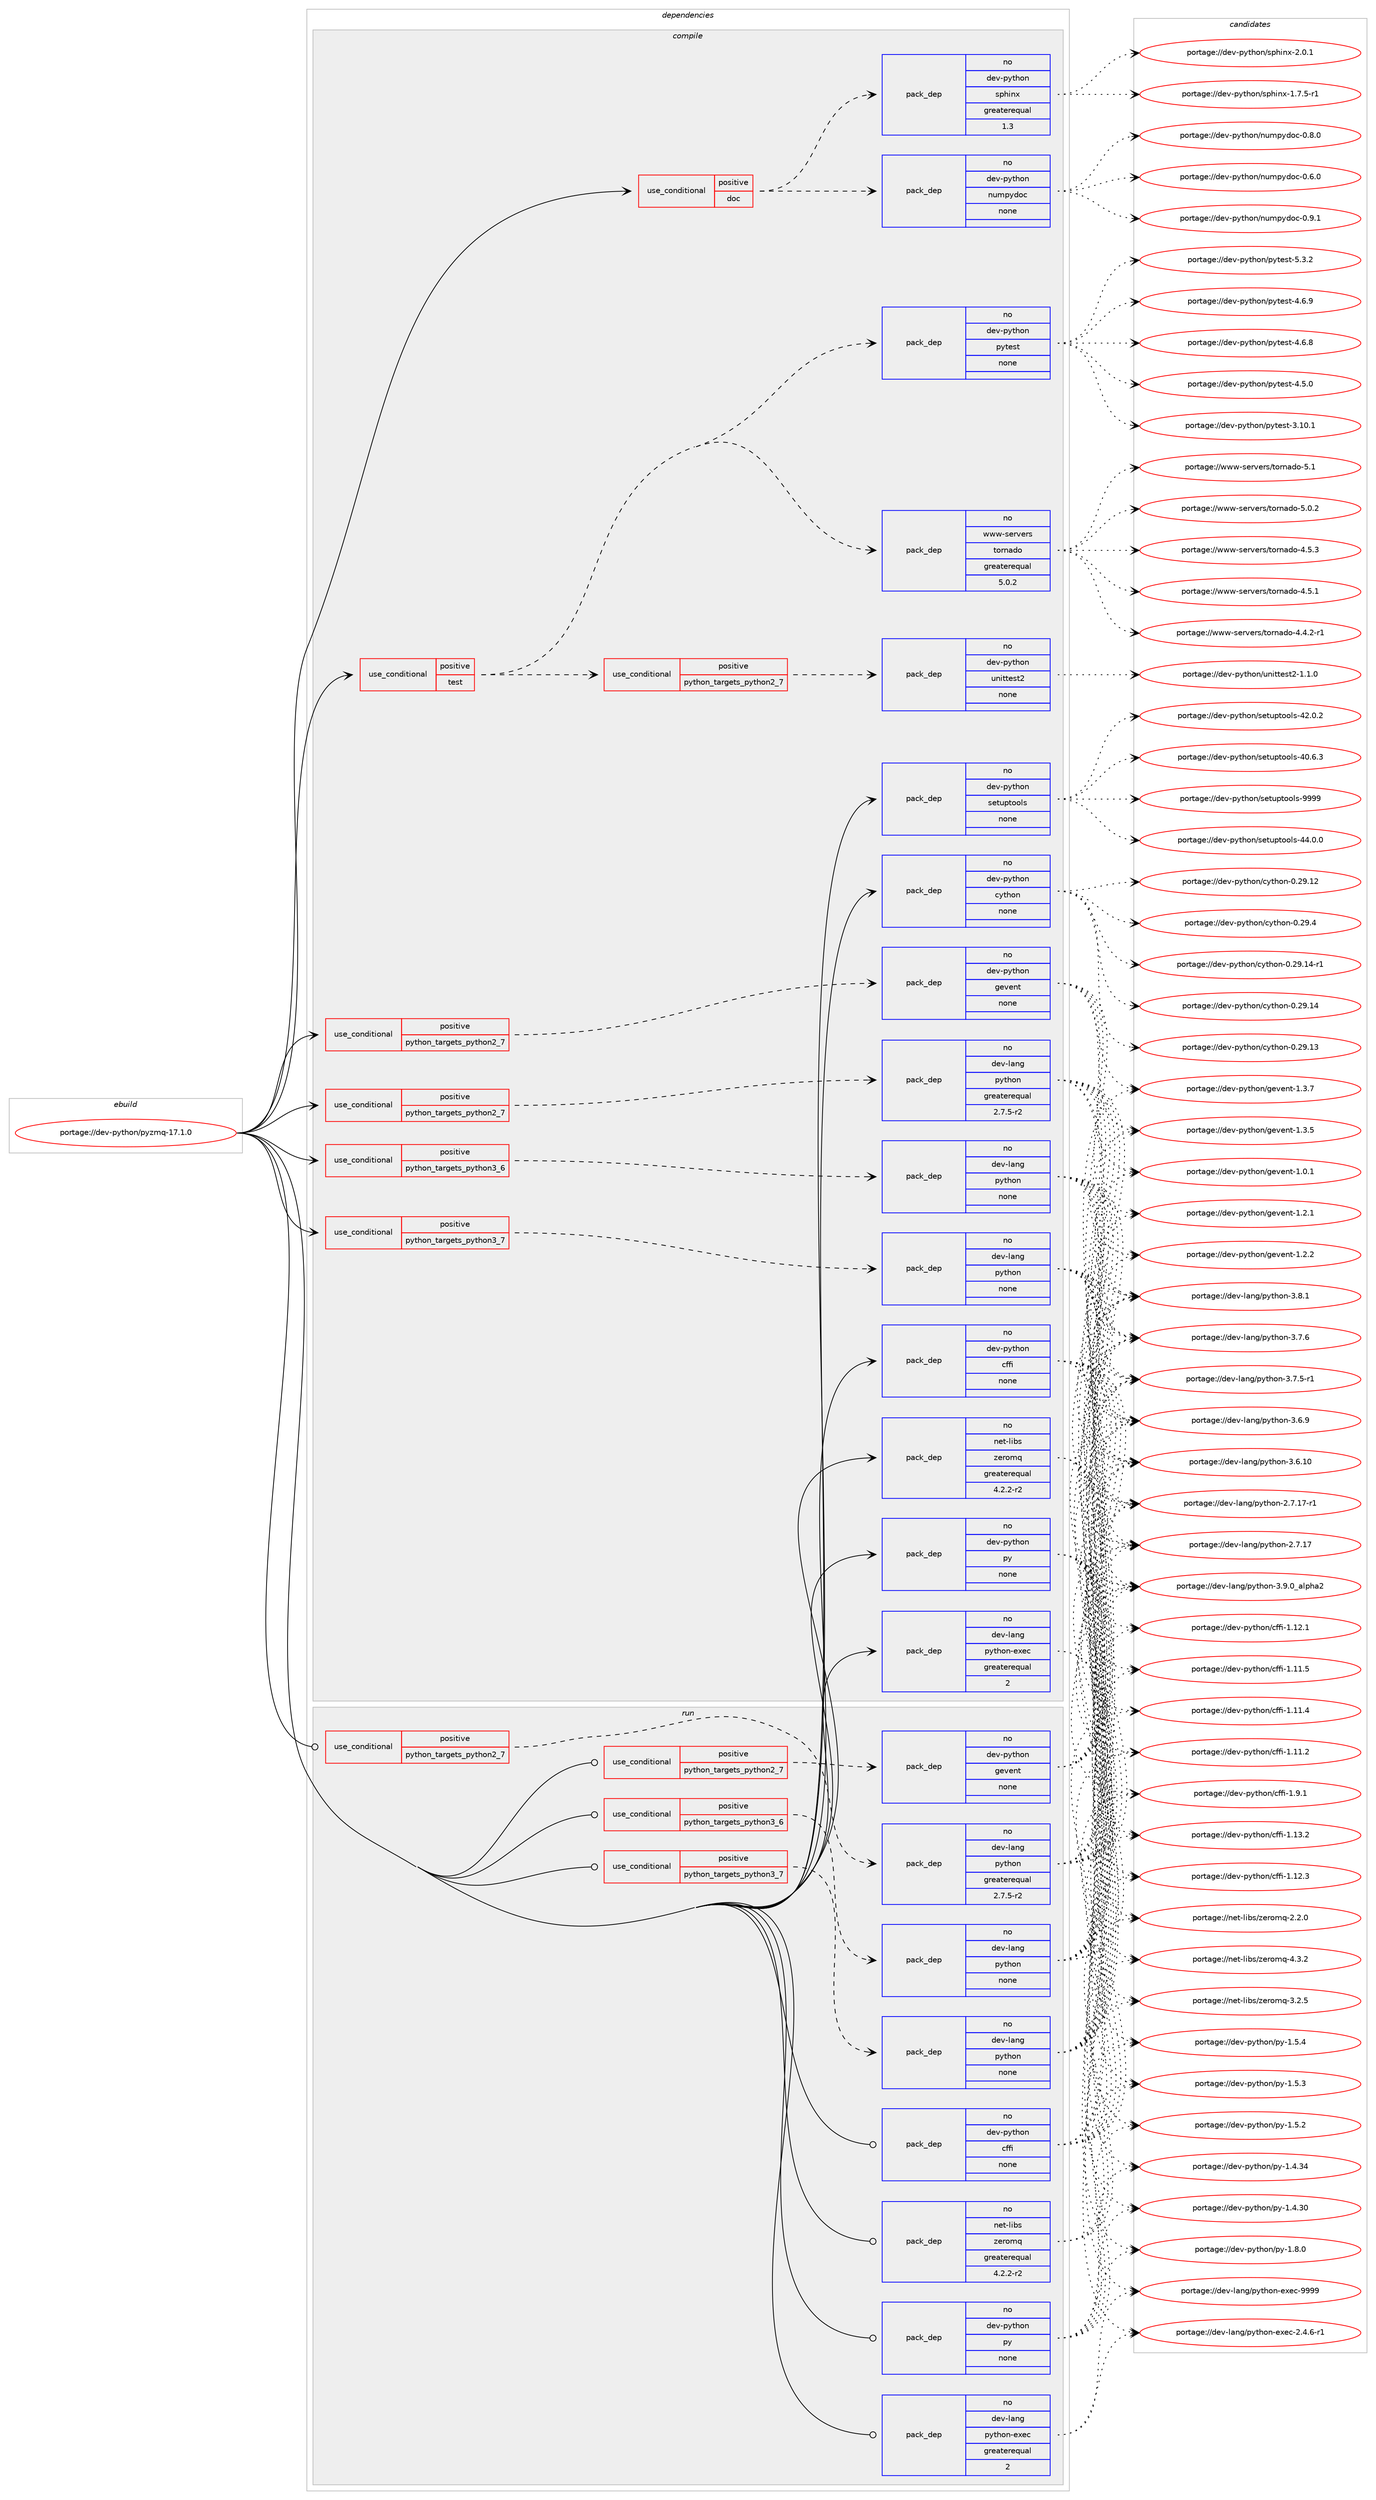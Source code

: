 digraph prolog {

# *************
# Graph options
# *************

newrank=true;
concentrate=true;
compound=true;
graph [rankdir=LR,fontname=Helvetica,fontsize=10,ranksep=1.5];#, ranksep=2.5, nodesep=0.2];
edge  [arrowhead=vee];
node  [fontname=Helvetica,fontsize=10];

# **********
# The ebuild
# **********

subgraph cluster_leftcol {
color=gray;
label=<<i>ebuild</i>>;
id [label="portage://dev-python/pyzmq-17.1.0", color=red, width=4, href="../dev-python/pyzmq-17.1.0.svg"];
}

# ****************
# The dependencies
# ****************

subgraph cluster_midcol {
color=gray;
label=<<i>dependencies</i>>;
subgraph cluster_compile {
fillcolor="#eeeeee";
style=filled;
label=<<i>compile</i>>;
subgraph cond107102 {
dependency429443 [label=<<TABLE BORDER="0" CELLBORDER="1" CELLSPACING="0" CELLPADDING="4"><TR><TD ROWSPAN="3" CELLPADDING="10">use_conditional</TD></TR><TR><TD>positive</TD></TR><TR><TD>doc</TD></TR></TABLE>>, shape=none, color=red];
subgraph pack317440 {
dependency429444 [label=<<TABLE BORDER="0" CELLBORDER="1" CELLSPACING="0" CELLPADDING="4" WIDTH="220"><TR><TD ROWSPAN="6" CELLPADDING="30">pack_dep</TD></TR><TR><TD WIDTH="110">no</TD></TR><TR><TD>dev-python</TD></TR><TR><TD>sphinx</TD></TR><TR><TD>greaterequal</TD></TR><TR><TD>1.3</TD></TR></TABLE>>, shape=none, color=blue];
}
dependency429443:e -> dependency429444:w [weight=20,style="dashed",arrowhead="vee"];
subgraph pack317441 {
dependency429445 [label=<<TABLE BORDER="0" CELLBORDER="1" CELLSPACING="0" CELLPADDING="4" WIDTH="220"><TR><TD ROWSPAN="6" CELLPADDING="30">pack_dep</TD></TR><TR><TD WIDTH="110">no</TD></TR><TR><TD>dev-python</TD></TR><TR><TD>numpydoc</TD></TR><TR><TD>none</TD></TR><TR><TD></TD></TR></TABLE>>, shape=none, color=blue];
}
dependency429443:e -> dependency429445:w [weight=20,style="dashed",arrowhead="vee"];
}
id:e -> dependency429443:w [weight=20,style="solid",arrowhead="vee"];
subgraph cond107103 {
dependency429446 [label=<<TABLE BORDER="0" CELLBORDER="1" CELLSPACING="0" CELLPADDING="4"><TR><TD ROWSPAN="3" CELLPADDING="10">use_conditional</TD></TR><TR><TD>positive</TD></TR><TR><TD>python_targets_python2_7</TD></TR></TABLE>>, shape=none, color=red];
subgraph pack317442 {
dependency429447 [label=<<TABLE BORDER="0" CELLBORDER="1" CELLSPACING="0" CELLPADDING="4" WIDTH="220"><TR><TD ROWSPAN="6" CELLPADDING="30">pack_dep</TD></TR><TR><TD WIDTH="110">no</TD></TR><TR><TD>dev-lang</TD></TR><TR><TD>python</TD></TR><TR><TD>greaterequal</TD></TR><TR><TD>2.7.5-r2</TD></TR></TABLE>>, shape=none, color=blue];
}
dependency429446:e -> dependency429447:w [weight=20,style="dashed",arrowhead="vee"];
}
id:e -> dependency429446:w [weight=20,style="solid",arrowhead="vee"];
subgraph cond107104 {
dependency429448 [label=<<TABLE BORDER="0" CELLBORDER="1" CELLSPACING="0" CELLPADDING="4"><TR><TD ROWSPAN="3" CELLPADDING="10">use_conditional</TD></TR><TR><TD>positive</TD></TR><TR><TD>python_targets_python2_7</TD></TR></TABLE>>, shape=none, color=red];
subgraph pack317443 {
dependency429449 [label=<<TABLE BORDER="0" CELLBORDER="1" CELLSPACING="0" CELLPADDING="4" WIDTH="220"><TR><TD ROWSPAN="6" CELLPADDING="30">pack_dep</TD></TR><TR><TD WIDTH="110">no</TD></TR><TR><TD>dev-python</TD></TR><TR><TD>gevent</TD></TR><TR><TD>none</TD></TR><TR><TD></TD></TR></TABLE>>, shape=none, color=blue];
}
dependency429448:e -> dependency429449:w [weight=20,style="dashed",arrowhead="vee"];
}
id:e -> dependency429448:w [weight=20,style="solid",arrowhead="vee"];
subgraph cond107105 {
dependency429450 [label=<<TABLE BORDER="0" CELLBORDER="1" CELLSPACING="0" CELLPADDING="4"><TR><TD ROWSPAN="3" CELLPADDING="10">use_conditional</TD></TR><TR><TD>positive</TD></TR><TR><TD>python_targets_python3_6</TD></TR></TABLE>>, shape=none, color=red];
subgraph pack317444 {
dependency429451 [label=<<TABLE BORDER="0" CELLBORDER="1" CELLSPACING="0" CELLPADDING="4" WIDTH="220"><TR><TD ROWSPAN="6" CELLPADDING="30">pack_dep</TD></TR><TR><TD WIDTH="110">no</TD></TR><TR><TD>dev-lang</TD></TR><TR><TD>python</TD></TR><TR><TD>none</TD></TR><TR><TD></TD></TR></TABLE>>, shape=none, color=blue];
}
dependency429450:e -> dependency429451:w [weight=20,style="dashed",arrowhead="vee"];
}
id:e -> dependency429450:w [weight=20,style="solid",arrowhead="vee"];
subgraph cond107106 {
dependency429452 [label=<<TABLE BORDER="0" CELLBORDER="1" CELLSPACING="0" CELLPADDING="4"><TR><TD ROWSPAN="3" CELLPADDING="10">use_conditional</TD></TR><TR><TD>positive</TD></TR><TR><TD>python_targets_python3_7</TD></TR></TABLE>>, shape=none, color=red];
subgraph pack317445 {
dependency429453 [label=<<TABLE BORDER="0" CELLBORDER="1" CELLSPACING="0" CELLPADDING="4" WIDTH="220"><TR><TD ROWSPAN="6" CELLPADDING="30">pack_dep</TD></TR><TR><TD WIDTH="110">no</TD></TR><TR><TD>dev-lang</TD></TR><TR><TD>python</TD></TR><TR><TD>none</TD></TR><TR><TD></TD></TR></TABLE>>, shape=none, color=blue];
}
dependency429452:e -> dependency429453:w [weight=20,style="dashed",arrowhead="vee"];
}
id:e -> dependency429452:w [weight=20,style="solid",arrowhead="vee"];
subgraph cond107107 {
dependency429454 [label=<<TABLE BORDER="0" CELLBORDER="1" CELLSPACING="0" CELLPADDING="4"><TR><TD ROWSPAN="3" CELLPADDING="10">use_conditional</TD></TR><TR><TD>positive</TD></TR><TR><TD>test</TD></TR></TABLE>>, shape=none, color=red];
subgraph pack317446 {
dependency429455 [label=<<TABLE BORDER="0" CELLBORDER="1" CELLSPACING="0" CELLPADDING="4" WIDTH="220"><TR><TD ROWSPAN="6" CELLPADDING="30">pack_dep</TD></TR><TR><TD WIDTH="110">no</TD></TR><TR><TD>dev-python</TD></TR><TR><TD>pytest</TD></TR><TR><TD>none</TD></TR><TR><TD></TD></TR></TABLE>>, shape=none, color=blue];
}
dependency429454:e -> dependency429455:w [weight=20,style="dashed",arrowhead="vee"];
subgraph cond107108 {
dependency429456 [label=<<TABLE BORDER="0" CELLBORDER="1" CELLSPACING="0" CELLPADDING="4"><TR><TD ROWSPAN="3" CELLPADDING="10">use_conditional</TD></TR><TR><TD>positive</TD></TR><TR><TD>python_targets_python2_7</TD></TR></TABLE>>, shape=none, color=red];
subgraph pack317447 {
dependency429457 [label=<<TABLE BORDER="0" CELLBORDER="1" CELLSPACING="0" CELLPADDING="4" WIDTH="220"><TR><TD ROWSPAN="6" CELLPADDING="30">pack_dep</TD></TR><TR><TD WIDTH="110">no</TD></TR><TR><TD>dev-python</TD></TR><TR><TD>unittest2</TD></TR><TR><TD>none</TD></TR><TR><TD></TD></TR></TABLE>>, shape=none, color=blue];
}
dependency429456:e -> dependency429457:w [weight=20,style="dashed",arrowhead="vee"];
}
dependency429454:e -> dependency429456:w [weight=20,style="dashed",arrowhead="vee"];
subgraph pack317448 {
dependency429458 [label=<<TABLE BORDER="0" CELLBORDER="1" CELLSPACING="0" CELLPADDING="4" WIDTH="220"><TR><TD ROWSPAN="6" CELLPADDING="30">pack_dep</TD></TR><TR><TD WIDTH="110">no</TD></TR><TR><TD>www-servers</TD></TR><TR><TD>tornado</TD></TR><TR><TD>greaterequal</TD></TR><TR><TD>5.0.2</TD></TR></TABLE>>, shape=none, color=blue];
}
dependency429454:e -> dependency429458:w [weight=20,style="dashed",arrowhead="vee"];
}
id:e -> dependency429454:w [weight=20,style="solid",arrowhead="vee"];
subgraph pack317449 {
dependency429459 [label=<<TABLE BORDER="0" CELLBORDER="1" CELLSPACING="0" CELLPADDING="4" WIDTH="220"><TR><TD ROWSPAN="6" CELLPADDING="30">pack_dep</TD></TR><TR><TD WIDTH="110">no</TD></TR><TR><TD>dev-lang</TD></TR><TR><TD>python-exec</TD></TR><TR><TD>greaterequal</TD></TR><TR><TD>2</TD></TR></TABLE>>, shape=none, color=blue];
}
id:e -> dependency429459:w [weight=20,style="solid",arrowhead="vee"];
subgraph pack317450 {
dependency429460 [label=<<TABLE BORDER="0" CELLBORDER="1" CELLSPACING="0" CELLPADDING="4" WIDTH="220"><TR><TD ROWSPAN="6" CELLPADDING="30">pack_dep</TD></TR><TR><TD WIDTH="110">no</TD></TR><TR><TD>dev-python</TD></TR><TR><TD>cffi</TD></TR><TR><TD>none</TD></TR><TR><TD></TD></TR></TABLE>>, shape=none, color=blue];
}
id:e -> dependency429460:w [weight=20,style="solid",arrowhead="vee"];
subgraph pack317451 {
dependency429461 [label=<<TABLE BORDER="0" CELLBORDER="1" CELLSPACING="0" CELLPADDING="4" WIDTH="220"><TR><TD ROWSPAN="6" CELLPADDING="30">pack_dep</TD></TR><TR><TD WIDTH="110">no</TD></TR><TR><TD>dev-python</TD></TR><TR><TD>cython</TD></TR><TR><TD>none</TD></TR><TR><TD></TD></TR></TABLE>>, shape=none, color=blue];
}
id:e -> dependency429461:w [weight=20,style="solid",arrowhead="vee"];
subgraph pack317452 {
dependency429462 [label=<<TABLE BORDER="0" CELLBORDER="1" CELLSPACING="0" CELLPADDING="4" WIDTH="220"><TR><TD ROWSPAN="6" CELLPADDING="30">pack_dep</TD></TR><TR><TD WIDTH="110">no</TD></TR><TR><TD>dev-python</TD></TR><TR><TD>py</TD></TR><TR><TD>none</TD></TR><TR><TD></TD></TR></TABLE>>, shape=none, color=blue];
}
id:e -> dependency429462:w [weight=20,style="solid",arrowhead="vee"];
subgraph pack317453 {
dependency429463 [label=<<TABLE BORDER="0" CELLBORDER="1" CELLSPACING="0" CELLPADDING="4" WIDTH="220"><TR><TD ROWSPAN="6" CELLPADDING="30">pack_dep</TD></TR><TR><TD WIDTH="110">no</TD></TR><TR><TD>dev-python</TD></TR><TR><TD>setuptools</TD></TR><TR><TD>none</TD></TR><TR><TD></TD></TR></TABLE>>, shape=none, color=blue];
}
id:e -> dependency429463:w [weight=20,style="solid",arrowhead="vee"];
subgraph pack317454 {
dependency429464 [label=<<TABLE BORDER="0" CELLBORDER="1" CELLSPACING="0" CELLPADDING="4" WIDTH="220"><TR><TD ROWSPAN="6" CELLPADDING="30">pack_dep</TD></TR><TR><TD WIDTH="110">no</TD></TR><TR><TD>net-libs</TD></TR><TR><TD>zeromq</TD></TR><TR><TD>greaterequal</TD></TR><TR><TD>4.2.2-r2</TD></TR></TABLE>>, shape=none, color=blue];
}
id:e -> dependency429464:w [weight=20,style="solid",arrowhead="vee"];
}
subgraph cluster_compileandrun {
fillcolor="#eeeeee";
style=filled;
label=<<i>compile and run</i>>;
}
subgraph cluster_run {
fillcolor="#eeeeee";
style=filled;
label=<<i>run</i>>;
subgraph cond107109 {
dependency429465 [label=<<TABLE BORDER="0" CELLBORDER="1" CELLSPACING="0" CELLPADDING="4"><TR><TD ROWSPAN="3" CELLPADDING="10">use_conditional</TD></TR><TR><TD>positive</TD></TR><TR><TD>python_targets_python2_7</TD></TR></TABLE>>, shape=none, color=red];
subgraph pack317455 {
dependency429466 [label=<<TABLE BORDER="0" CELLBORDER="1" CELLSPACING="0" CELLPADDING="4" WIDTH="220"><TR><TD ROWSPAN="6" CELLPADDING="30">pack_dep</TD></TR><TR><TD WIDTH="110">no</TD></TR><TR><TD>dev-lang</TD></TR><TR><TD>python</TD></TR><TR><TD>greaterequal</TD></TR><TR><TD>2.7.5-r2</TD></TR></TABLE>>, shape=none, color=blue];
}
dependency429465:e -> dependency429466:w [weight=20,style="dashed",arrowhead="vee"];
}
id:e -> dependency429465:w [weight=20,style="solid",arrowhead="odot"];
subgraph cond107110 {
dependency429467 [label=<<TABLE BORDER="0" CELLBORDER="1" CELLSPACING="0" CELLPADDING="4"><TR><TD ROWSPAN="3" CELLPADDING="10">use_conditional</TD></TR><TR><TD>positive</TD></TR><TR><TD>python_targets_python2_7</TD></TR></TABLE>>, shape=none, color=red];
subgraph pack317456 {
dependency429468 [label=<<TABLE BORDER="0" CELLBORDER="1" CELLSPACING="0" CELLPADDING="4" WIDTH="220"><TR><TD ROWSPAN="6" CELLPADDING="30">pack_dep</TD></TR><TR><TD WIDTH="110">no</TD></TR><TR><TD>dev-python</TD></TR><TR><TD>gevent</TD></TR><TR><TD>none</TD></TR><TR><TD></TD></TR></TABLE>>, shape=none, color=blue];
}
dependency429467:e -> dependency429468:w [weight=20,style="dashed",arrowhead="vee"];
}
id:e -> dependency429467:w [weight=20,style="solid",arrowhead="odot"];
subgraph cond107111 {
dependency429469 [label=<<TABLE BORDER="0" CELLBORDER="1" CELLSPACING="0" CELLPADDING="4"><TR><TD ROWSPAN="3" CELLPADDING="10">use_conditional</TD></TR><TR><TD>positive</TD></TR><TR><TD>python_targets_python3_6</TD></TR></TABLE>>, shape=none, color=red];
subgraph pack317457 {
dependency429470 [label=<<TABLE BORDER="0" CELLBORDER="1" CELLSPACING="0" CELLPADDING="4" WIDTH="220"><TR><TD ROWSPAN="6" CELLPADDING="30">pack_dep</TD></TR><TR><TD WIDTH="110">no</TD></TR><TR><TD>dev-lang</TD></TR><TR><TD>python</TD></TR><TR><TD>none</TD></TR><TR><TD></TD></TR></TABLE>>, shape=none, color=blue];
}
dependency429469:e -> dependency429470:w [weight=20,style="dashed",arrowhead="vee"];
}
id:e -> dependency429469:w [weight=20,style="solid",arrowhead="odot"];
subgraph cond107112 {
dependency429471 [label=<<TABLE BORDER="0" CELLBORDER="1" CELLSPACING="0" CELLPADDING="4"><TR><TD ROWSPAN="3" CELLPADDING="10">use_conditional</TD></TR><TR><TD>positive</TD></TR><TR><TD>python_targets_python3_7</TD></TR></TABLE>>, shape=none, color=red];
subgraph pack317458 {
dependency429472 [label=<<TABLE BORDER="0" CELLBORDER="1" CELLSPACING="0" CELLPADDING="4" WIDTH="220"><TR><TD ROWSPAN="6" CELLPADDING="30">pack_dep</TD></TR><TR><TD WIDTH="110">no</TD></TR><TR><TD>dev-lang</TD></TR><TR><TD>python</TD></TR><TR><TD>none</TD></TR><TR><TD></TD></TR></TABLE>>, shape=none, color=blue];
}
dependency429471:e -> dependency429472:w [weight=20,style="dashed",arrowhead="vee"];
}
id:e -> dependency429471:w [weight=20,style="solid",arrowhead="odot"];
subgraph pack317459 {
dependency429473 [label=<<TABLE BORDER="0" CELLBORDER="1" CELLSPACING="0" CELLPADDING="4" WIDTH="220"><TR><TD ROWSPAN="6" CELLPADDING="30">pack_dep</TD></TR><TR><TD WIDTH="110">no</TD></TR><TR><TD>dev-lang</TD></TR><TR><TD>python-exec</TD></TR><TR><TD>greaterequal</TD></TR><TR><TD>2</TD></TR></TABLE>>, shape=none, color=blue];
}
id:e -> dependency429473:w [weight=20,style="solid",arrowhead="odot"];
subgraph pack317460 {
dependency429474 [label=<<TABLE BORDER="0" CELLBORDER="1" CELLSPACING="0" CELLPADDING="4" WIDTH="220"><TR><TD ROWSPAN="6" CELLPADDING="30">pack_dep</TD></TR><TR><TD WIDTH="110">no</TD></TR><TR><TD>dev-python</TD></TR><TR><TD>cffi</TD></TR><TR><TD>none</TD></TR><TR><TD></TD></TR></TABLE>>, shape=none, color=blue];
}
id:e -> dependency429474:w [weight=20,style="solid",arrowhead="odot"];
subgraph pack317461 {
dependency429475 [label=<<TABLE BORDER="0" CELLBORDER="1" CELLSPACING="0" CELLPADDING="4" WIDTH="220"><TR><TD ROWSPAN="6" CELLPADDING="30">pack_dep</TD></TR><TR><TD WIDTH="110">no</TD></TR><TR><TD>dev-python</TD></TR><TR><TD>py</TD></TR><TR><TD>none</TD></TR><TR><TD></TD></TR></TABLE>>, shape=none, color=blue];
}
id:e -> dependency429475:w [weight=20,style="solid",arrowhead="odot"];
subgraph pack317462 {
dependency429476 [label=<<TABLE BORDER="0" CELLBORDER="1" CELLSPACING="0" CELLPADDING="4" WIDTH="220"><TR><TD ROWSPAN="6" CELLPADDING="30">pack_dep</TD></TR><TR><TD WIDTH="110">no</TD></TR><TR><TD>net-libs</TD></TR><TR><TD>zeromq</TD></TR><TR><TD>greaterequal</TD></TR><TR><TD>4.2.2-r2</TD></TR></TABLE>>, shape=none, color=blue];
}
id:e -> dependency429476:w [weight=20,style="solid",arrowhead="odot"];
}
}

# **************
# The candidates
# **************

subgraph cluster_choices {
rank=same;
color=gray;
label=<<i>candidates</i>>;

subgraph choice317440 {
color=black;
nodesep=1;
choice1001011184511212111610411111047115112104105110120455046484649 [label="portage://dev-python/sphinx-2.0.1", color=red, width=4,href="../dev-python/sphinx-2.0.1.svg"];
choice10010111845112121116104111110471151121041051101204549465546534511449 [label="portage://dev-python/sphinx-1.7.5-r1", color=red, width=4,href="../dev-python/sphinx-1.7.5-r1.svg"];
dependency429444:e -> choice1001011184511212111610411111047115112104105110120455046484649:w [style=dotted,weight="100"];
dependency429444:e -> choice10010111845112121116104111110471151121041051101204549465546534511449:w [style=dotted,weight="100"];
}
subgraph choice317441 {
color=black;
nodesep=1;
choice100101118451121211161041111104711011710911212110011199454846574649 [label="portage://dev-python/numpydoc-0.9.1", color=red, width=4,href="../dev-python/numpydoc-0.9.1.svg"];
choice100101118451121211161041111104711011710911212110011199454846564648 [label="portage://dev-python/numpydoc-0.8.0", color=red, width=4,href="../dev-python/numpydoc-0.8.0.svg"];
choice100101118451121211161041111104711011710911212110011199454846544648 [label="portage://dev-python/numpydoc-0.6.0", color=red, width=4,href="../dev-python/numpydoc-0.6.0.svg"];
dependency429445:e -> choice100101118451121211161041111104711011710911212110011199454846574649:w [style=dotted,weight="100"];
dependency429445:e -> choice100101118451121211161041111104711011710911212110011199454846564648:w [style=dotted,weight="100"];
dependency429445:e -> choice100101118451121211161041111104711011710911212110011199454846544648:w [style=dotted,weight="100"];
}
subgraph choice317442 {
color=black;
nodesep=1;
choice10010111845108971101034711212111610411111045514657464895971081121049750 [label="portage://dev-lang/python-3.9.0_alpha2", color=red, width=4,href="../dev-lang/python-3.9.0_alpha2.svg"];
choice100101118451089711010347112121116104111110455146564649 [label="portage://dev-lang/python-3.8.1", color=red, width=4,href="../dev-lang/python-3.8.1.svg"];
choice100101118451089711010347112121116104111110455146554654 [label="portage://dev-lang/python-3.7.6", color=red, width=4,href="../dev-lang/python-3.7.6.svg"];
choice1001011184510897110103471121211161041111104551465546534511449 [label="portage://dev-lang/python-3.7.5-r1", color=red, width=4,href="../dev-lang/python-3.7.5-r1.svg"];
choice100101118451089711010347112121116104111110455146544657 [label="portage://dev-lang/python-3.6.9", color=red, width=4,href="../dev-lang/python-3.6.9.svg"];
choice10010111845108971101034711212111610411111045514654464948 [label="portage://dev-lang/python-3.6.10", color=red, width=4,href="../dev-lang/python-3.6.10.svg"];
choice100101118451089711010347112121116104111110455046554649554511449 [label="portage://dev-lang/python-2.7.17-r1", color=red, width=4,href="../dev-lang/python-2.7.17-r1.svg"];
choice10010111845108971101034711212111610411111045504655464955 [label="portage://dev-lang/python-2.7.17", color=red, width=4,href="../dev-lang/python-2.7.17.svg"];
dependency429447:e -> choice10010111845108971101034711212111610411111045514657464895971081121049750:w [style=dotted,weight="100"];
dependency429447:e -> choice100101118451089711010347112121116104111110455146564649:w [style=dotted,weight="100"];
dependency429447:e -> choice100101118451089711010347112121116104111110455146554654:w [style=dotted,weight="100"];
dependency429447:e -> choice1001011184510897110103471121211161041111104551465546534511449:w [style=dotted,weight="100"];
dependency429447:e -> choice100101118451089711010347112121116104111110455146544657:w [style=dotted,weight="100"];
dependency429447:e -> choice10010111845108971101034711212111610411111045514654464948:w [style=dotted,weight="100"];
dependency429447:e -> choice100101118451089711010347112121116104111110455046554649554511449:w [style=dotted,weight="100"];
dependency429447:e -> choice10010111845108971101034711212111610411111045504655464955:w [style=dotted,weight="100"];
}
subgraph choice317443 {
color=black;
nodesep=1;
choice1001011184511212111610411111047103101118101110116454946514655 [label="portage://dev-python/gevent-1.3.7", color=red, width=4,href="../dev-python/gevent-1.3.7.svg"];
choice1001011184511212111610411111047103101118101110116454946514653 [label="portage://dev-python/gevent-1.3.5", color=red, width=4,href="../dev-python/gevent-1.3.5.svg"];
choice1001011184511212111610411111047103101118101110116454946504650 [label="portage://dev-python/gevent-1.2.2", color=red, width=4,href="../dev-python/gevent-1.2.2.svg"];
choice1001011184511212111610411111047103101118101110116454946504649 [label="portage://dev-python/gevent-1.2.1", color=red, width=4,href="../dev-python/gevent-1.2.1.svg"];
choice1001011184511212111610411111047103101118101110116454946484649 [label="portage://dev-python/gevent-1.0.1", color=red, width=4,href="../dev-python/gevent-1.0.1.svg"];
dependency429449:e -> choice1001011184511212111610411111047103101118101110116454946514655:w [style=dotted,weight="100"];
dependency429449:e -> choice1001011184511212111610411111047103101118101110116454946514653:w [style=dotted,weight="100"];
dependency429449:e -> choice1001011184511212111610411111047103101118101110116454946504650:w [style=dotted,weight="100"];
dependency429449:e -> choice1001011184511212111610411111047103101118101110116454946504649:w [style=dotted,weight="100"];
dependency429449:e -> choice1001011184511212111610411111047103101118101110116454946484649:w [style=dotted,weight="100"];
}
subgraph choice317444 {
color=black;
nodesep=1;
choice10010111845108971101034711212111610411111045514657464895971081121049750 [label="portage://dev-lang/python-3.9.0_alpha2", color=red, width=4,href="../dev-lang/python-3.9.0_alpha2.svg"];
choice100101118451089711010347112121116104111110455146564649 [label="portage://dev-lang/python-3.8.1", color=red, width=4,href="../dev-lang/python-3.8.1.svg"];
choice100101118451089711010347112121116104111110455146554654 [label="portage://dev-lang/python-3.7.6", color=red, width=4,href="../dev-lang/python-3.7.6.svg"];
choice1001011184510897110103471121211161041111104551465546534511449 [label="portage://dev-lang/python-3.7.5-r1", color=red, width=4,href="../dev-lang/python-3.7.5-r1.svg"];
choice100101118451089711010347112121116104111110455146544657 [label="portage://dev-lang/python-3.6.9", color=red, width=4,href="../dev-lang/python-3.6.9.svg"];
choice10010111845108971101034711212111610411111045514654464948 [label="portage://dev-lang/python-3.6.10", color=red, width=4,href="../dev-lang/python-3.6.10.svg"];
choice100101118451089711010347112121116104111110455046554649554511449 [label="portage://dev-lang/python-2.7.17-r1", color=red, width=4,href="../dev-lang/python-2.7.17-r1.svg"];
choice10010111845108971101034711212111610411111045504655464955 [label="portage://dev-lang/python-2.7.17", color=red, width=4,href="../dev-lang/python-2.7.17.svg"];
dependency429451:e -> choice10010111845108971101034711212111610411111045514657464895971081121049750:w [style=dotted,weight="100"];
dependency429451:e -> choice100101118451089711010347112121116104111110455146564649:w [style=dotted,weight="100"];
dependency429451:e -> choice100101118451089711010347112121116104111110455146554654:w [style=dotted,weight="100"];
dependency429451:e -> choice1001011184510897110103471121211161041111104551465546534511449:w [style=dotted,weight="100"];
dependency429451:e -> choice100101118451089711010347112121116104111110455146544657:w [style=dotted,weight="100"];
dependency429451:e -> choice10010111845108971101034711212111610411111045514654464948:w [style=dotted,weight="100"];
dependency429451:e -> choice100101118451089711010347112121116104111110455046554649554511449:w [style=dotted,weight="100"];
dependency429451:e -> choice10010111845108971101034711212111610411111045504655464955:w [style=dotted,weight="100"];
}
subgraph choice317445 {
color=black;
nodesep=1;
choice10010111845108971101034711212111610411111045514657464895971081121049750 [label="portage://dev-lang/python-3.9.0_alpha2", color=red, width=4,href="../dev-lang/python-3.9.0_alpha2.svg"];
choice100101118451089711010347112121116104111110455146564649 [label="portage://dev-lang/python-3.8.1", color=red, width=4,href="../dev-lang/python-3.8.1.svg"];
choice100101118451089711010347112121116104111110455146554654 [label="portage://dev-lang/python-3.7.6", color=red, width=4,href="../dev-lang/python-3.7.6.svg"];
choice1001011184510897110103471121211161041111104551465546534511449 [label="portage://dev-lang/python-3.7.5-r1", color=red, width=4,href="../dev-lang/python-3.7.5-r1.svg"];
choice100101118451089711010347112121116104111110455146544657 [label="portage://dev-lang/python-3.6.9", color=red, width=4,href="../dev-lang/python-3.6.9.svg"];
choice10010111845108971101034711212111610411111045514654464948 [label="portage://dev-lang/python-3.6.10", color=red, width=4,href="../dev-lang/python-3.6.10.svg"];
choice100101118451089711010347112121116104111110455046554649554511449 [label="portage://dev-lang/python-2.7.17-r1", color=red, width=4,href="../dev-lang/python-2.7.17-r1.svg"];
choice10010111845108971101034711212111610411111045504655464955 [label="portage://dev-lang/python-2.7.17", color=red, width=4,href="../dev-lang/python-2.7.17.svg"];
dependency429453:e -> choice10010111845108971101034711212111610411111045514657464895971081121049750:w [style=dotted,weight="100"];
dependency429453:e -> choice100101118451089711010347112121116104111110455146564649:w [style=dotted,weight="100"];
dependency429453:e -> choice100101118451089711010347112121116104111110455146554654:w [style=dotted,weight="100"];
dependency429453:e -> choice1001011184510897110103471121211161041111104551465546534511449:w [style=dotted,weight="100"];
dependency429453:e -> choice100101118451089711010347112121116104111110455146544657:w [style=dotted,weight="100"];
dependency429453:e -> choice10010111845108971101034711212111610411111045514654464948:w [style=dotted,weight="100"];
dependency429453:e -> choice100101118451089711010347112121116104111110455046554649554511449:w [style=dotted,weight="100"];
dependency429453:e -> choice10010111845108971101034711212111610411111045504655464955:w [style=dotted,weight="100"];
}
subgraph choice317446 {
color=black;
nodesep=1;
choice1001011184511212111610411111047112121116101115116455346514650 [label="portage://dev-python/pytest-5.3.2", color=red, width=4,href="../dev-python/pytest-5.3.2.svg"];
choice1001011184511212111610411111047112121116101115116455246544657 [label="portage://dev-python/pytest-4.6.9", color=red, width=4,href="../dev-python/pytest-4.6.9.svg"];
choice1001011184511212111610411111047112121116101115116455246544656 [label="portage://dev-python/pytest-4.6.8", color=red, width=4,href="../dev-python/pytest-4.6.8.svg"];
choice1001011184511212111610411111047112121116101115116455246534648 [label="portage://dev-python/pytest-4.5.0", color=red, width=4,href="../dev-python/pytest-4.5.0.svg"];
choice100101118451121211161041111104711212111610111511645514649484649 [label="portage://dev-python/pytest-3.10.1", color=red, width=4,href="../dev-python/pytest-3.10.1.svg"];
dependency429455:e -> choice1001011184511212111610411111047112121116101115116455346514650:w [style=dotted,weight="100"];
dependency429455:e -> choice1001011184511212111610411111047112121116101115116455246544657:w [style=dotted,weight="100"];
dependency429455:e -> choice1001011184511212111610411111047112121116101115116455246544656:w [style=dotted,weight="100"];
dependency429455:e -> choice1001011184511212111610411111047112121116101115116455246534648:w [style=dotted,weight="100"];
dependency429455:e -> choice100101118451121211161041111104711212111610111511645514649484649:w [style=dotted,weight="100"];
}
subgraph choice317447 {
color=black;
nodesep=1;
choice100101118451121211161041111104711711010511611610111511650454946494648 [label="portage://dev-python/unittest2-1.1.0", color=red, width=4,href="../dev-python/unittest2-1.1.0.svg"];
dependency429457:e -> choice100101118451121211161041111104711711010511611610111511650454946494648:w [style=dotted,weight="100"];
}
subgraph choice317448 {
color=black;
nodesep=1;
choice11911911945115101114118101114115471161111141109710011145534649 [label="portage://www-servers/tornado-5.1", color=red, width=4,href="../www-servers/tornado-5.1.svg"];
choice119119119451151011141181011141154711611111411097100111455346484650 [label="portage://www-servers/tornado-5.0.2", color=red, width=4,href="../www-servers/tornado-5.0.2.svg"];
choice119119119451151011141181011141154711611111411097100111455246534651 [label="portage://www-servers/tornado-4.5.3", color=red, width=4,href="../www-servers/tornado-4.5.3.svg"];
choice119119119451151011141181011141154711611111411097100111455246534649 [label="portage://www-servers/tornado-4.5.1", color=red, width=4,href="../www-servers/tornado-4.5.1.svg"];
choice1191191194511510111411810111411547116111114110971001114552465246504511449 [label="portage://www-servers/tornado-4.4.2-r1", color=red, width=4,href="../www-servers/tornado-4.4.2-r1.svg"];
dependency429458:e -> choice11911911945115101114118101114115471161111141109710011145534649:w [style=dotted,weight="100"];
dependency429458:e -> choice119119119451151011141181011141154711611111411097100111455346484650:w [style=dotted,weight="100"];
dependency429458:e -> choice119119119451151011141181011141154711611111411097100111455246534651:w [style=dotted,weight="100"];
dependency429458:e -> choice119119119451151011141181011141154711611111411097100111455246534649:w [style=dotted,weight="100"];
dependency429458:e -> choice1191191194511510111411810111411547116111114110971001114552465246504511449:w [style=dotted,weight="100"];
}
subgraph choice317449 {
color=black;
nodesep=1;
choice10010111845108971101034711212111610411111045101120101994557575757 [label="portage://dev-lang/python-exec-9999", color=red, width=4,href="../dev-lang/python-exec-9999.svg"];
choice10010111845108971101034711212111610411111045101120101994550465246544511449 [label="portage://dev-lang/python-exec-2.4.6-r1", color=red, width=4,href="../dev-lang/python-exec-2.4.6-r1.svg"];
dependency429459:e -> choice10010111845108971101034711212111610411111045101120101994557575757:w [style=dotted,weight="100"];
dependency429459:e -> choice10010111845108971101034711212111610411111045101120101994550465246544511449:w [style=dotted,weight="100"];
}
subgraph choice317450 {
color=black;
nodesep=1;
choice100101118451121211161041111104799102102105454946574649 [label="portage://dev-python/cffi-1.9.1", color=red, width=4,href="../dev-python/cffi-1.9.1.svg"];
choice10010111845112121116104111110479910210210545494649514650 [label="portage://dev-python/cffi-1.13.2", color=red, width=4,href="../dev-python/cffi-1.13.2.svg"];
choice10010111845112121116104111110479910210210545494649504651 [label="portage://dev-python/cffi-1.12.3", color=red, width=4,href="../dev-python/cffi-1.12.3.svg"];
choice10010111845112121116104111110479910210210545494649504649 [label="portage://dev-python/cffi-1.12.1", color=red, width=4,href="../dev-python/cffi-1.12.1.svg"];
choice10010111845112121116104111110479910210210545494649494653 [label="portage://dev-python/cffi-1.11.5", color=red, width=4,href="../dev-python/cffi-1.11.5.svg"];
choice10010111845112121116104111110479910210210545494649494652 [label="portage://dev-python/cffi-1.11.4", color=red, width=4,href="../dev-python/cffi-1.11.4.svg"];
choice10010111845112121116104111110479910210210545494649494650 [label="portage://dev-python/cffi-1.11.2", color=red, width=4,href="../dev-python/cffi-1.11.2.svg"];
dependency429460:e -> choice100101118451121211161041111104799102102105454946574649:w [style=dotted,weight="100"];
dependency429460:e -> choice10010111845112121116104111110479910210210545494649514650:w [style=dotted,weight="100"];
dependency429460:e -> choice10010111845112121116104111110479910210210545494649504651:w [style=dotted,weight="100"];
dependency429460:e -> choice10010111845112121116104111110479910210210545494649504649:w [style=dotted,weight="100"];
dependency429460:e -> choice10010111845112121116104111110479910210210545494649494653:w [style=dotted,weight="100"];
dependency429460:e -> choice10010111845112121116104111110479910210210545494649494652:w [style=dotted,weight="100"];
dependency429460:e -> choice10010111845112121116104111110479910210210545494649494650:w [style=dotted,weight="100"];
}
subgraph choice317451 {
color=black;
nodesep=1;
choice10010111845112121116104111110479912111610411111045484650574652 [label="portage://dev-python/cython-0.29.4", color=red, width=4,href="../dev-python/cython-0.29.4.svg"];
choice10010111845112121116104111110479912111610411111045484650574649524511449 [label="portage://dev-python/cython-0.29.14-r1", color=red, width=4,href="../dev-python/cython-0.29.14-r1.svg"];
choice1001011184511212111610411111047991211161041111104548465057464952 [label="portage://dev-python/cython-0.29.14", color=red, width=4,href="../dev-python/cython-0.29.14.svg"];
choice1001011184511212111610411111047991211161041111104548465057464951 [label="portage://dev-python/cython-0.29.13", color=red, width=4,href="../dev-python/cython-0.29.13.svg"];
choice1001011184511212111610411111047991211161041111104548465057464950 [label="portage://dev-python/cython-0.29.12", color=red, width=4,href="../dev-python/cython-0.29.12.svg"];
dependency429461:e -> choice10010111845112121116104111110479912111610411111045484650574652:w [style=dotted,weight="100"];
dependency429461:e -> choice10010111845112121116104111110479912111610411111045484650574649524511449:w [style=dotted,weight="100"];
dependency429461:e -> choice1001011184511212111610411111047991211161041111104548465057464952:w [style=dotted,weight="100"];
dependency429461:e -> choice1001011184511212111610411111047991211161041111104548465057464951:w [style=dotted,weight="100"];
dependency429461:e -> choice1001011184511212111610411111047991211161041111104548465057464950:w [style=dotted,weight="100"];
}
subgraph choice317452 {
color=black;
nodesep=1;
choice1001011184511212111610411111047112121454946564648 [label="portage://dev-python/py-1.8.0", color=red, width=4,href="../dev-python/py-1.8.0.svg"];
choice1001011184511212111610411111047112121454946534652 [label="portage://dev-python/py-1.5.4", color=red, width=4,href="../dev-python/py-1.5.4.svg"];
choice1001011184511212111610411111047112121454946534651 [label="portage://dev-python/py-1.5.3", color=red, width=4,href="../dev-python/py-1.5.3.svg"];
choice1001011184511212111610411111047112121454946534650 [label="portage://dev-python/py-1.5.2", color=red, width=4,href="../dev-python/py-1.5.2.svg"];
choice100101118451121211161041111104711212145494652465152 [label="portage://dev-python/py-1.4.34", color=red, width=4,href="../dev-python/py-1.4.34.svg"];
choice100101118451121211161041111104711212145494652465148 [label="portage://dev-python/py-1.4.30", color=red, width=4,href="../dev-python/py-1.4.30.svg"];
dependency429462:e -> choice1001011184511212111610411111047112121454946564648:w [style=dotted,weight="100"];
dependency429462:e -> choice1001011184511212111610411111047112121454946534652:w [style=dotted,weight="100"];
dependency429462:e -> choice1001011184511212111610411111047112121454946534651:w [style=dotted,weight="100"];
dependency429462:e -> choice1001011184511212111610411111047112121454946534650:w [style=dotted,weight="100"];
dependency429462:e -> choice100101118451121211161041111104711212145494652465152:w [style=dotted,weight="100"];
dependency429462:e -> choice100101118451121211161041111104711212145494652465148:w [style=dotted,weight="100"];
}
subgraph choice317453 {
color=black;
nodesep=1;
choice10010111845112121116104111110471151011161171121161111111081154557575757 [label="portage://dev-python/setuptools-9999", color=red, width=4,href="../dev-python/setuptools-9999.svg"];
choice100101118451121211161041111104711510111611711211611111110811545525246484648 [label="portage://dev-python/setuptools-44.0.0", color=red, width=4,href="../dev-python/setuptools-44.0.0.svg"];
choice100101118451121211161041111104711510111611711211611111110811545525046484650 [label="portage://dev-python/setuptools-42.0.2", color=red, width=4,href="../dev-python/setuptools-42.0.2.svg"];
choice100101118451121211161041111104711510111611711211611111110811545524846544651 [label="portage://dev-python/setuptools-40.6.3", color=red, width=4,href="../dev-python/setuptools-40.6.3.svg"];
dependency429463:e -> choice10010111845112121116104111110471151011161171121161111111081154557575757:w [style=dotted,weight="100"];
dependency429463:e -> choice100101118451121211161041111104711510111611711211611111110811545525246484648:w [style=dotted,weight="100"];
dependency429463:e -> choice100101118451121211161041111104711510111611711211611111110811545525046484650:w [style=dotted,weight="100"];
dependency429463:e -> choice100101118451121211161041111104711510111611711211611111110811545524846544651:w [style=dotted,weight="100"];
}
subgraph choice317454 {
color=black;
nodesep=1;
choice110101116451081059811547122101114111109113455246514650 [label="portage://net-libs/zeromq-4.3.2", color=red, width=4,href="../net-libs/zeromq-4.3.2.svg"];
choice110101116451081059811547122101114111109113455146504653 [label="portage://net-libs/zeromq-3.2.5", color=red, width=4,href="../net-libs/zeromq-3.2.5.svg"];
choice110101116451081059811547122101114111109113455046504648 [label="portage://net-libs/zeromq-2.2.0", color=red, width=4,href="../net-libs/zeromq-2.2.0.svg"];
dependency429464:e -> choice110101116451081059811547122101114111109113455246514650:w [style=dotted,weight="100"];
dependency429464:e -> choice110101116451081059811547122101114111109113455146504653:w [style=dotted,weight="100"];
dependency429464:e -> choice110101116451081059811547122101114111109113455046504648:w [style=dotted,weight="100"];
}
subgraph choice317455 {
color=black;
nodesep=1;
choice10010111845108971101034711212111610411111045514657464895971081121049750 [label="portage://dev-lang/python-3.9.0_alpha2", color=red, width=4,href="../dev-lang/python-3.9.0_alpha2.svg"];
choice100101118451089711010347112121116104111110455146564649 [label="portage://dev-lang/python-3.8.1", color=red, width=4,href="../dev-lang/python-3.8.1.svg"];
choice100101118451089711010347112121116104111110455146554654 [label="portage://dev-lang/python-3.7.6", color=red, width=4,href="../dev-lang/python-3.7.6.svg"];
choice1001011184510897110103471121211161041111104551465546534511449 [label="portage://dev-lang/python-3.7.5-r1", color=red, width=4,href="../dev-lang/python-3.7.5-r1.svg"];
choice100101118451089711010347112121116104111110455146544657 [label="portage://dev-lang/python-3.6.9", color=red, width=4,href="../dev-lang/python-3.6.9.svg"];
choice10010111845108971101034711212111610411111045514654464948 [label="portage://dev-lang/python-3.6.10", color=red, width=4,href="../dev-lang/python-3.6.10.svg"];
choice100101118451089711010347112121116104111110455046554649554511449 [label="portage://dev-lang/python-2.7.17-r1", color=red, width=4,href="../dev-lang/python-2.7.17-r1.svg"];
choice10010111845108971101034711212111610411111045504655464955 [label="portage://dev-lang/python-2.7.17", color=red, width=4,href="../dev-lang/python-2.7.17.svg"];
dependency429466:e -> choice10010111845108971101034711212111610411111045514657464895971081121049750:w [style=dotted,weight="100"];
dependency429466:e -> choice100101118451089711010347112121116104111110455146564649:w [style=dotted,weight="100"];
dependency429466:e -> choice100101118451089711010347112121116104111110455146554654:w [style=dotted,weight="100"];
dependency429466:e -> choice1001011184510897110103471121211161041111104551465546534511449:w [style=dotted,weight="100"];
dependency429466:e -> choice100101118451089711010347112121116104111110455146544657:w [style=dotted,weight="100"];
dependency429466:e -> choice10010111845108971101034711212111610411111045514654464948:w [style=dotted,weight="100"];
dependency429466:e -> choice100101118451089711010347112121116104111110455046554649554511449:w [style=dotted,weight="100"];
dependency429466:e -> choice10010111845108971101034711212111610411111045504655464955:w [style=dotted,weight="100"];
}
subgraph choice317456 {
color=black;
nodesep=1;
choice1001011184511212111610411111047103101118101110116454946514655 [label="portage://dev-python/gevent-1.3.7", color=red, width=4,href="../dev-python/gevent-1.3.7.svg"];
choice1001011184511212111610411111047103101118101110116454946514653 [label="portage://dev-python/gevent-1.3.5", color=red, width=4,href="../dev-python/gevent-1.3.5.svg"];
choice1001011184511212111610411111047103101118101110116454946504650 [label="portage://dev-python/gevent-1.2.2", color=red, width=4,href="../dev-python/gevent-1.2.2.svg"];
choice1001011184511212111610411111047103101118101110116454946504649 [label="portage://dev-python/gevent-1.2.1", color=red, width=4,href="../dev-python/gevent-1.2.1.svg"];
choice1001011184511212111610411111047103101118101110116454946484649 [label="portage://dev-python/gevent-1.0.1", color=red, width=4,href="../dev-python/gevent-1.0.1.svg"];
dependency429468:e -> choice1001011184511212111610411111047103101118101110116454946514655:w [style=dotted,weight="100"];
dependency429468:e -> choice1001011184511212111610411111047103101118101110116454946514653:w [style=dotted,weight="100"];
dependency429468:e -> choice1001011184511212111610411111047103101118101110116454946504650:w [style=dotted,weight="100"];
dependency429468:e -> choice1001011184511212111610411111047103101118101110116454946504649:w [style=dotted,weight="100"];
dependency429468:e -> choice1001011184511212111610411111047103101118101110116454946484649:w [style=dotted,weight="100"];
}
subgraph choice317457 {
color=black;
nodesep=1;
choice10010111845108971101034711212111610411111045514657464895971081121049750 [label="portage://dev-lang/python-3.9.0_alpha2", color=red, width=4,href="../dev-lang/python-3.9.0_alpha2.svg"];
choice100101118451089711010347112121116104111110455146564649 [label="portage://dev-lang/python-3.8.1", color=red, width=4,href="../dev-lang/python-3.8.1.svg"];
choice100101118451089711010347112121116104111110455146554654 [label="portage://dev-lang/python-3.7.6", color=red, width=4,href="../dev-lang/python-3.7.6.svg"];
choice1001011184510897110103471121211161041111104551465546534511449 [label="portage://dev-lang/python-3.7.5-r1", color=red, width=4,href="../dev-lang/python-3.7.5-r1.svg"];
choice100101118451089711010347112121116104111110455146544657 [label="portage://dev-lang/python-3.6.9", color=red, width=4,href="../dev-lang/python-3.6.9.svg"];
choice10010111845108971101034711212111610411111045514654464948 [label="portage://dev-lang/python-3.6.10", color=red, width=4,href="../dev-lang/python-3.6.10.svg"];
choice100101118451089711010347112121116104111110455046554649554511449 [label="portage://dev-lang/python-2.7.17-r1", color=red, width=4,href="../dev-lang/python-2.7.17-r1.svg"];
choice10010111845108971101034711212111610411111045504655464955 [label="portage://dev-lang/python-2.7.17", color=red, width=4,href="../dev-lang/python-2.7.17.svg"];
dependency429470:e -> choice10010111845108971101034711212111610411111045514657464895971081121049750:w [style=dotted,weight="100"];
dependency429470:e -> choice100101118451089711010347112121116104111110455146564649:w [style=dotted,weight="100"];
dependency429470:e -> choice100101118451089711010347112121116104111110455146554654:w [style=dotted,weight="100"];
dependency429470:e -> choice1001011184510897110103471121211161041111104551465546534511449:w [style=dotted,weight="100"];
dependency429470:e -> choice100101118451089711010347112121116104111110455146544657:w [style=dotted,weight="100"];
dependency429470:e -> choice10010111845108971101034711212111610411111045514654464948:w [style=dotted,weight="100"];
dependency429470:e -> choice100101118451089711010347112121116104111110455046554649554511449:w [style=dotted,weight="100"];
dependency429470:e -> choice10010111845108971101034711212111610411111045504655464955:w [style=dotted,weight="100"];
}
subgraph choice317458 {
color=black;
nodesep=1;
choice10010111845108971101034711212111610411111045514657464895971081121049750 [label="portage://dev-lang/python-3.9.0_alpha2", color=red, width=4,href="../dev-lang/python-3.9.0_alpha2.svg"];
choice100101118451089711010347112121116104111110455146564649 [label="portage://dev-lang/python-3.8.1", color=red, width=4,href="../dev-lang/python-3.8.1.svg"];
choice100101118451089711010347112121116104111110455146554654 [label="portage://dev-lang/python-3.7.6", color=red, width=4,href="../dev-lang/python-3.7.6.svg"];
choice1001011184510897110103471121211161041111104551465546534511449 [label="portage://dev-lang/python-3.7.5-r1", color=red, width=4,href="../dev-lang/python-3.7.5-r1.svg"];
choice100101118451089711010347112121116104111110455146544657 [label="portage://dev-lang/python-3.6.9", color=red, width=4,href="../dev-lang/python-3.6.9.svg"];
choice10010111845108971101034711212111610411111045514654464948 [label="portage://dev-lang/python-3.6.10", color=red, width=4,href="../dev-lang/python-3.6.10.svg"];
choice100101118451089711010347112121116104111110455046554649554511449 [label="portage://dev-lang/python-2.7.17-r1", color=red, width=4,href="../dev-lang/python-2.7.17-r1.svg"];
choice10010111845108971101034711212111610411111045504655464955 [label="portage://dev-lang/python-2.7.17", color=red, width=4,href="../dev-lang/python-2.7.17.svg"];
dependency429472:e -> choice10010111845108971101034711212111610411111045514657464895971081121049750:w [style=dotted,weight="100"];
dependency429472:e -> choice100101118451089711010347112121116104111110455146564649:w [style=dotted,weight="100"];
dependency429472:e -> choice100101118451089711010347112121116104111110455146554654:w [style=dotted,weight="100"];
dependency429472:e -> choice1001011184510897110103471121211161041111104551465546534511449:w [style=dotted,weight="100"];
dependency429472:e -> choice100101118451089711010347112121116104111110455146544657:w [style=dotted,weight="100"];
dependency429472:e -> choice10010111845108971101034711212111610411111045514654464948:w [style=dotted,weight="100"];
dependency429472:e -> choice100101118451089711010347112121116104111110455046554649554511449:w [style=dotted,weight="100"];
dependency429472:e -> choice10010111845108971101034711212111610411111045504655464955:w [style=dotted,weight="100"];
}
subgraph choice317459 {
color=black;
nodesep=1;
choice10010111845108971101034711212111610411111045101120101994557575757 [label="portage://dev-lang/python-exec-9999", color=red, width=4,href="../dev-lang/python-exec-9999.svg"];
choice10010111845108971101034711212111610411111045101120101994550465246544511449 [label="portage://dev-lang/python-exec-2.4.6-r1", color=red, width=4,href="../dev-lang/python-exec-2.4.6-r1.svg"];
dependency429473:e -> choice10010111845108971101034711212111610411111045101120101994557575757:w [style=dotted,weight="100"];
dependency429473:e -> choice10010111845108971101034711212111610411111045101120101994550465246544511449:w [style=dotted,weight="100"];
}
subgraph choice317460 {
color=black;
nodesep=1;
choice100101118451121211161041111104799102102105454946574649 [label="portage://dev-python/cffi-1.9.1", color=red, width=4,href="../dev-python/cffi-1.9.1.svg"];
choice10010111845112121116104111110479910210210545494649514650 [label="portage://dev-python/cffi-1.13.2", color=red, width=4,href="../dev-python/cffi-1.13.2.svg"];
choice10010111845112121116104111110479910210210545494649504651 [label="portage://dev-python/cffi-1.12.3", color=red, width=4,href="../dev-python/cffi-1.12.3.svg"];
choice10010111845112121116104111110479910210210545494649504649 [label="portage://dev-python/cffi-1.12.1", color=red, width=4,href="../dev-python/cffi-1.12.1.svg"];
choice10010111845112121116104111110479910210210545494649494653 [label="portage://dev-python/cffi-1.11.5", color=red, width=4,href="../dev-python/cffi-1.11.5.svg"];
choice10010111845112121116104111110479910210210545494649494652 [label="portage://dev-python/cffi-1.11.4", color=red, width=4,href="../dev-python/cffi-1.11.4.svg"];
choice10010111845112121116104111110479910210210545494649494650 [label="portage://dev-python/cffi-1.11.2", color=red, width=4,href="../dev-python/cffi-1.11.2.svg"];
dependency429474:e -> choice100101118451121211161041111104799102102105454946574649:w [style=dotted,weight="100"];
dependency429474:e -> choice10010111845112121116104111110479910210210545494649514650:w [style=dotted,weight="100"];
dependency429474:e -> choice10010111845112121116104111110479910210210545494649504651:w [style=dotted,weight="100"];
dependency429474:e -> choice10010111845112121116104111110479910210210545494649504649:w [style=dotted,weight="100"];
dependency429474:e -> choice10010111845112121116104111110479910210210545494649494653:w [style=dotted,weight="100"];
dependency429474:e -> choice10010111845112121116104111110479910210210545494649494652:w [style=dotted,weight="100"];
dependency429474:e -> choice10010111845112121116104111110479910210210545494649494650:w [style=dotted,weight="100"];
}
subgraph choice317461 {
color=black;
nodesep=1;
choice1001011184511212111610411111047112121454946564648 [label="portage://dev-python/py-1.8.0", color=red, width=4,href="../dev-python/py-1.8.0.svg"];
choice1001011184511212111610411111047112121454946534652 [label="portage://dev-python/py-1.5.4", color=red, width=4,href="../dev-python/py-1.5.4.svg"];
choice1001011184511212111610411111047112121454946534651 [label="portage://dev-python/py-1.5.3", color=red, width=4,href="../dev-python/py-1.5.3.svg"];
choice1001011184511212111610411111047112121454946534650 [label="portage://dev-python/py-1.5.2", color=red, width=4,href="../dev-python/py-1.5.2.svg"];
choice100101118451121211161041111104711212145494652465152 [label="portage://dev-python/py-1.4.34", color=red, width=4,href="../dev-python/py-1.4.34.svg"];
choice100101118451121211161041111104711212145494652465148 [label="portage://dev-python/py-1.4.30", color=red, width=4,href="../dev-python/py-1.4.30.svg"];
dependency429475:e -> choice1001011184511212111610411111047112121454946564648:w [style=dotted,weight="100"];
dependency429475:e -> choice1001011184511212111610411111047112121454946534652:w [style=dotted,weight="100"];
dependency429475:e -> choice1001011184511212111610411111047112121454946534651:w [style=dotted,weight="100"];
dependency429475:e -> choice1001011184511212111610411111047112121454946534650:w [style=dotted,weight="100"];
dependency429475:e -> choice100101118451121211161041111104711212145494652465152:w [style=dotted,weight="100"];
dependency429475:e -> choice100101118451121211161041111104711212145494652465148:w [style=dotted,weight="100"];
}
subgraph choice317462 {
color=black;
nodesep=1;
choice110101116451081059811547122101114111109113455246514650 [label="portage://net-libs/zeromq-4.3.2", color=red, width=4,href="../net-libs/zeromq-4.3.2.svg"];
choice110101116451081059811547122101114111109113455146504653 [label="portage://net-libs/zeromq-3.2.5", color=red, width=4,href="../net-libs/zeromq-3.2.5.svg"];
choice110101116451081059811547122101114111109113455046504648 [label="portage://net-libs/zeromq-2.2.0", color=red, width=4,href="../net-libs/zeromq-2.2.0.svg"];
dependency429476:e -> choice110101116451081059811547122101114111109113455246514650:w [style=dotted,weight="100"];
dependency429476:e -> choice110101116451081059811547122101114111109113455146504653:w [style=dotted,weight="100"];
dependency429476:e -> choice110101116451081059811547122101114111109113455046504648:w [style=dotted,weight="100"];
}
}

}
